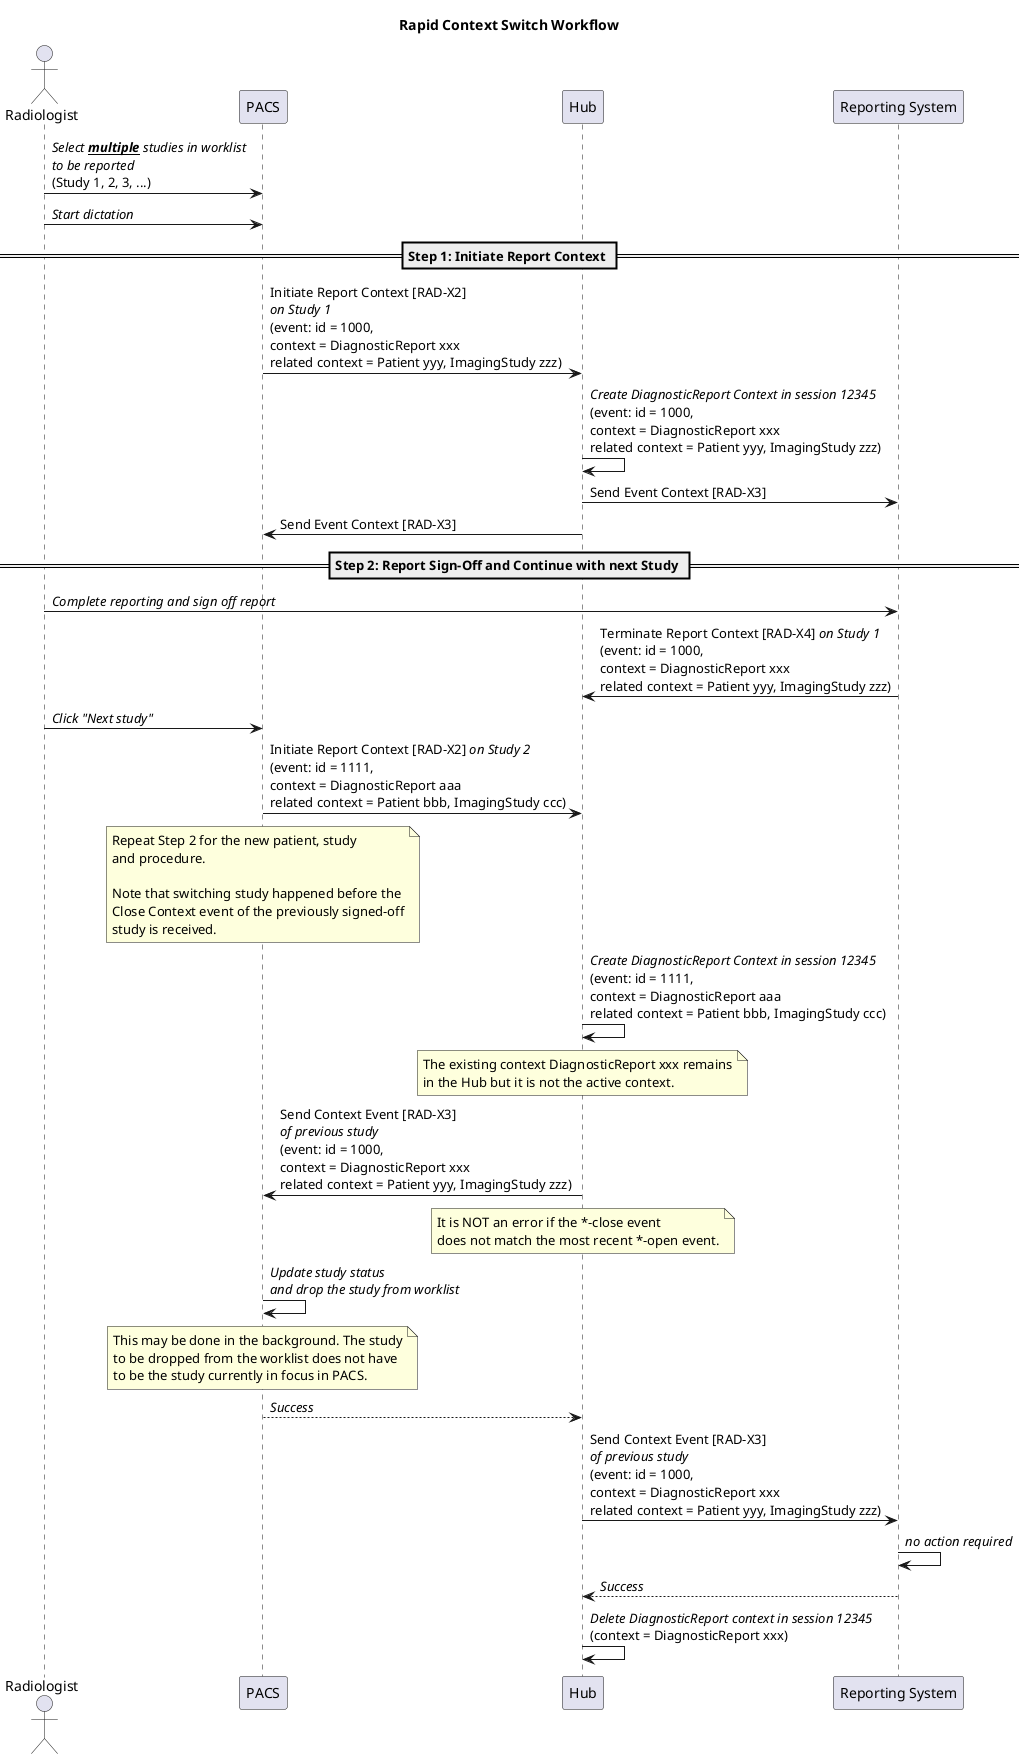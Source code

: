 @startuml rapid_switch_context

title Rapid Context Switch Workflow

actor Radiologist
participant "PACS" as PACS
participant "Hub" as Hub
participant "Reporting System" as Report

Radiologist->PACS: //Select **__multiple__** studies in worklist//\n//to be reported//\n(Study 1, 2, 3, ...)
Radiologist->PACS: //Start dictation//

== Step 1: Initiate Report Context ==

PACS->Hub: Initiate Report Context [RAD-X2]\n//on Study 1//\n(event: id = 1000,\ncontext = DiagnosticReport xxx\nrelated context = Patient yyy, ImagingStudy zzz)
Hub->Hub: //Create DiagnosticReport Context in session 12345//\n(event: id = 1000,\ncontext = DiagnosticReport xxx\nrelated context = Patient yyy, ImagingStudy zzz)

Hub->Report: Send Event Context [RAD-X3]
Hub->PACS: Send Event Context [RAD-X3]

== Step 2: Report Sign-Off and Continue with next Study ==

Radiologist->Report: //Complete reporting and sign off report//
Report->Hub: Terminate Report Context [RAD-X4] //on Study 1//\n(event: id = 1000,\ncontext = DiagnosticReport xxx\nrelated context = Patient yyy, ImagingStudy zzz)

Radiologist->PACS: //Click "Next study"//
PACS->Hub: Initiate Report Context [RAD-X2] //on Study 2//\n(event: id = 1111,\ncontext = DiagnosticReport aaa\nrelated context = Patient bbb, ImagingStudy ccc)
note over PACS
Repeat Step 2 for the new patient, study
and procedure.

Note that switching study happened before the
Close Context event of the previously signed-off
study is received.
end note

Hub->Hub: //Create DiagnosticReport Context in session 12345//\n(event: id = 1111,\ncontext = DiagnosticReport aaa\nrelated context = Patient bbb, ImagingStudy ccc)
note over Hub
The existing context DiagnosticReport xxx remains
in the Hub but it is not the active context.
end note

Hub->PACS: Send Context Event [RAD-X3]\n//of previous study//\n(event: id = 1000,\ncontext = DiagnosticReport xxx\nrelated context = Patient yyy, ImagingStudy zzz)
note over Hub
It is NOT an error if the *-close event
does not match the most recent *-open event.
end note

PACS->PACS: //Update study status//\n//and drop the study from worklist//
note over PACS
This may be done in the background. The study
to be dropped from the worklist does not have
to be the study currently in focus in PACS.
end note

PACS-->Hub: //Success//

Hub->Report: Send Context Event [RAD-X3]\n//of previous study//\n(event: id = 1000,\ncontext = DiagnosticReport xxx\nrelated context = Patient yyy, ImagingStudy zzz)
Report->Report: //no action required//
Report-->Hub: //Success//

Hub->Hub: //Delete DiagnosticReport context in session 12345//\n(context = DiagnosticReport xxx)

@enduml